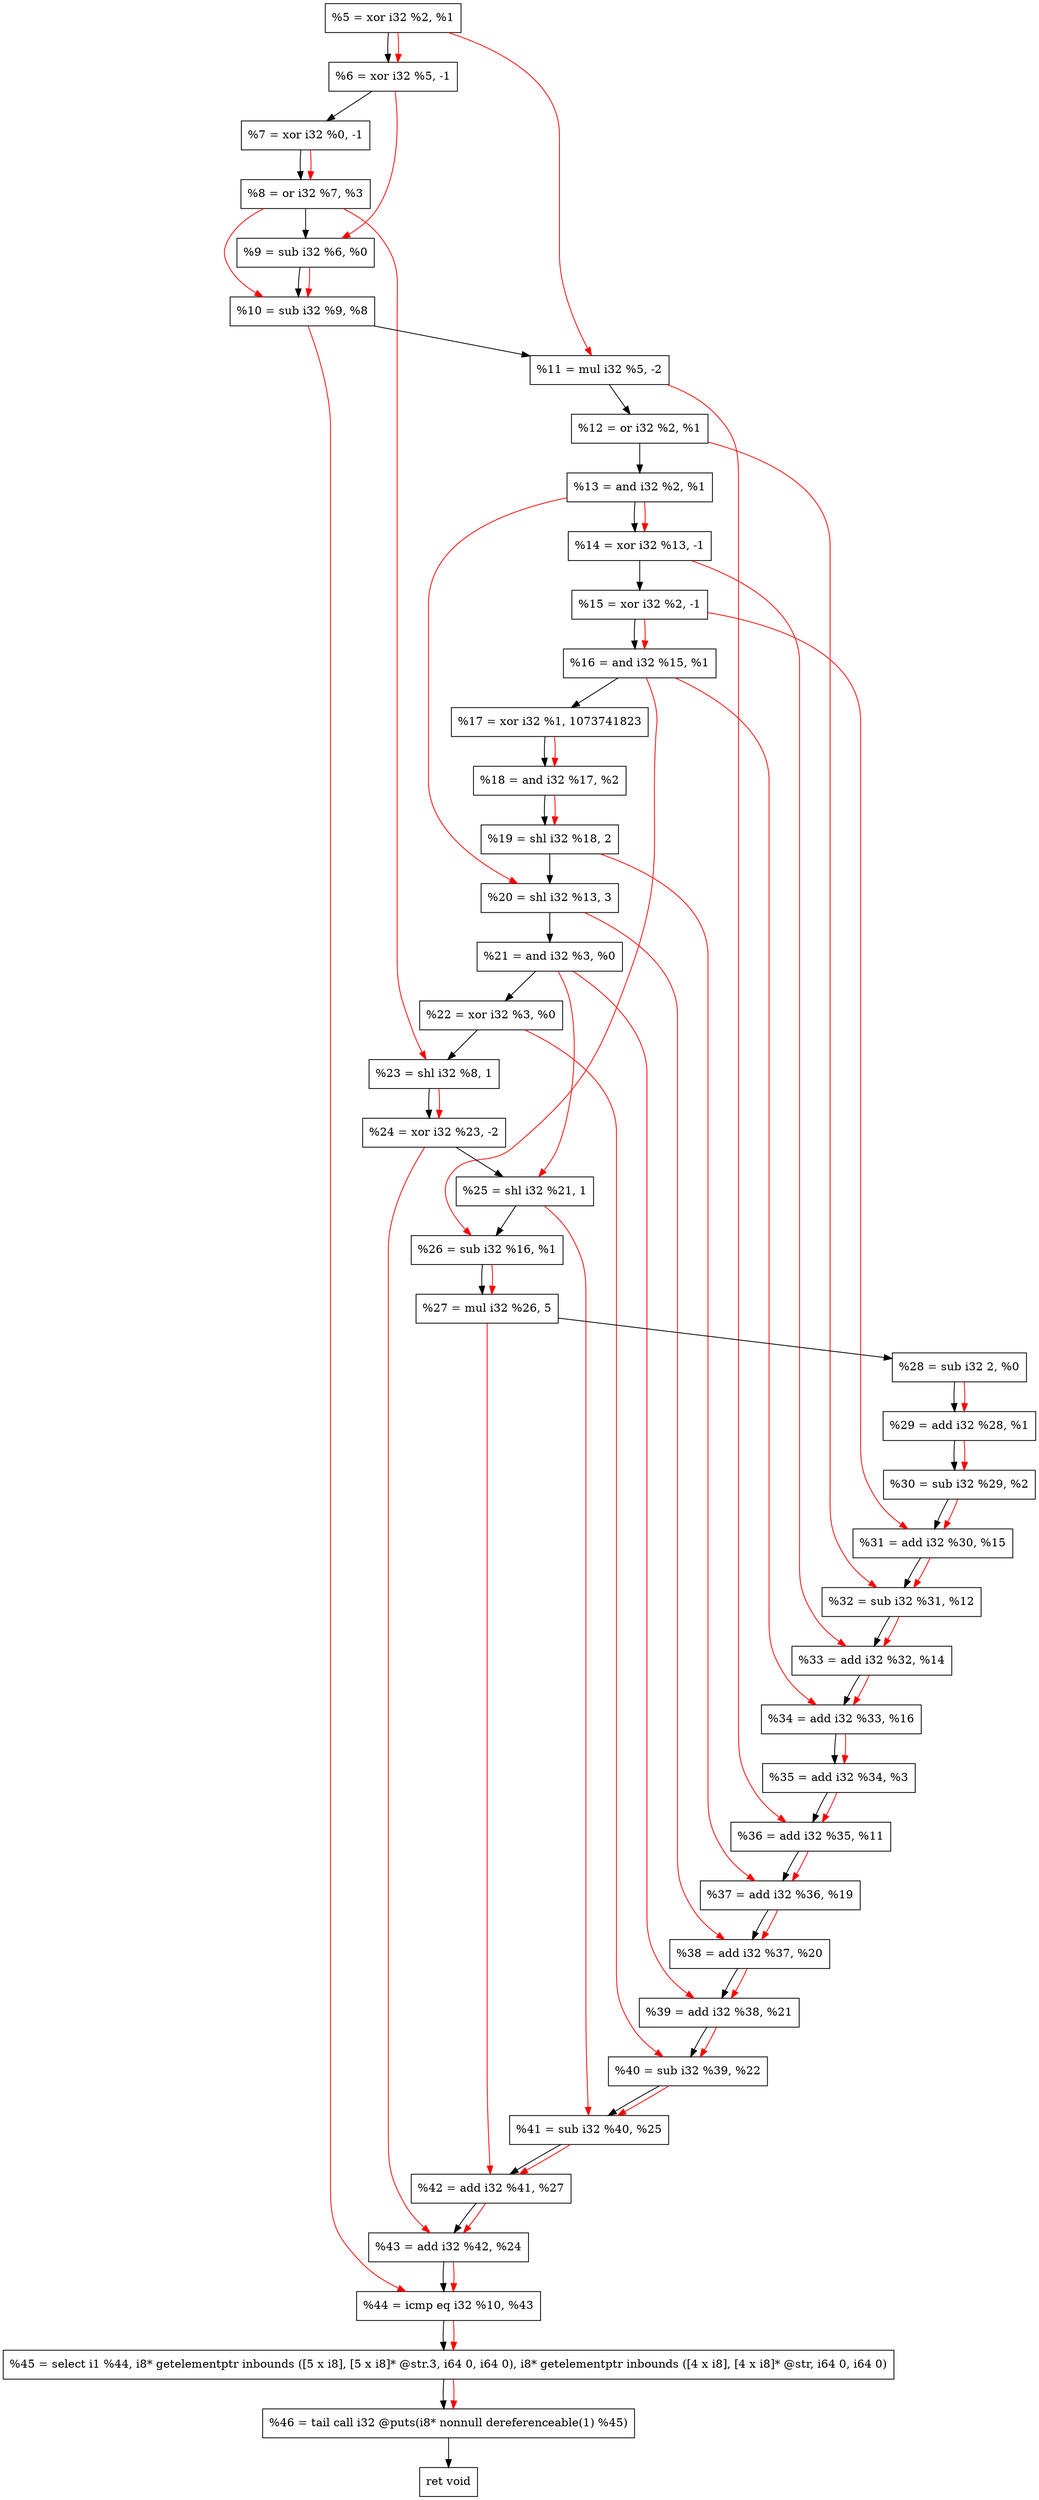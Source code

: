 digraph "DFG for'crackme' function" {
	Node0x1560b20[shape=record, label="  %5 = xor i32 %2, %1"];
	Node0x15611a0[shape=record, label="  %6 = xor i32 %5, -1"];
	Node0x1561210[shape=record, label="  %7 = xor i32 %0, -1"];
	Node0x1561280[shape=record, label="  %8 = or i32 %7, %3"];
	Node0x15612f0[shape=record, label="  %9 = sub i32 %6, %0"];
	Node0x1561360[shape=record, label="  %10 = sub i32 %9, %8"];
	Node0x1561400[shape=record, label="  %11 = mul i32 %5, -2"];
	Node0x1561470[shape=record, label="  %12 = or i32 %2, %1"];
	Node0x15614e0[shape=record, label="  %13 = and i32 %2, %1"];
	Node0x1561550[shape=record, label="  %14 = xor i32 %13, -1"];
	Node0x15615c0[shape=record, label="  %15 = xor i32 %2, -1"];
	Node0x1561630[shape=record, label="  %16 = and i32 %15, %1"];
	Node0x15616d0[shape=record, label="  %17 = xor i32 %1, 1073741823"];
	Node0x1561740[shape=record, label="  %18 = and i32 %17, %2"];
	Node0x15617e0[shape=record, label="  %19 = shl i32 %18, 2"];
	Node0x1561880[shape=record, label="  %20 = shl i32 %13, 3"];
	Node0x15618f0[shape=record, label="  %21 = and i32 %3, %0"];
	Node0x1561960[shape=record, label="  %22 = xor i32 %3, %0"];
	Node0x1561a00[shape=record, label="  %23 = shl i32 %8, 1"];
	Node0x1561a70[shape=record, label="  %24 = xor i32 %23, -2"];
	Node0x1561ae0[shape=record, label="  %25 = shl i32 %21, 1"];
	Node0x1561b50[shape=record, label="  %26 = sub i32 %16, %1"];
	Node0x1561bf0[shape=record, label="  %27 = mul i32 %26, 5"];
	Node0x1561c60[shape=record, label="  %28 = sub i32 2, %0"];
	Node0x1561cd0[shape=record, label="  %29 = add i32 %28, %1"];
	Node0x1561d40[shape=record, label="  %30 = sub i32 %29, %2"];
	Node0x1561db0[shape=record, label="  %31 = add i32 %30, %15"];
	Node0x1561e20[shape=record, label="  %32 = sub i32 %31, %12"];
	Node0x15620a0[shape=record, label="  %33 = add i32 %32, %14"];
	Node0x1562110[shape=record, label="  %34 = add i32 %33, %16"];
	Node0x1562180[shape=record, label="  %35 = add i32 %34, %3"];
	Node0x15621f0[shape=record, label="  %36 = add i32 %35, %11"];
	Node0x1562260[shape=record, label="  %37 = add i32 %36, %19"];
	Node0x15622d0[shape=record, label="  %38 = add i32 %37, %20"];
	Node0x1562340[shape=record, label="  %39 = add i32 %38, %21"];
	Node0x15623b0[shape=record, label="  %40 = sub i32 %39, %22"];
	Node0x1562420[shape=record, label="  %41 = sub i32 %40, %25"];
	Node0x1562490[shape=record, label="  %42 = add i32 %41, %27"];
	Node0x1562500[shape=record, label="  %43 = add i32 %42, %24"];
	Node0x1562570[shape=record, label="  %44 = icmp eq i32 %10, %43"];
	Node0x1501268[shape=record, label="  %45 = select i1 %44, i8* getelementptr inbounds ([5 x i8], [5 x i8]* @str.3, i64 0, i64 0), i8* getelementptr inbounds ([4 x i8], [4 x i8]* @str, i64 0, i64 0)"];
	Node0x1562a10[shape=record, label="  %46 = tail call i32 @puts(i8* nonnull dereferenceable(1) %45)"];
	Node0x1562a60[shape=record, label="  ret void"];
	Node0x1560b20 -> Node0x15611a0;
	Node0x15611a0 -> Node0x1561210;
	Node0x1561210 -> Node0x1561280;
	Node0x1561280 -> Node0x15612f0;
	Node0x15612f0 -> Node0x1561360;
	Node0x1561360 -> Node0x1561400;
	Node0x1561400 -> Node0x1561470;
	Node0x1561470 -> Node0x15614e0;
	Node0x15614e0 -> Node0x1561550;
	Node0x1561550 -> Node0x15615c0;
	Node0x15615c0 -> Node0x1561630;
	Node0x1561630 -> Node0x15616d0;
	Node0x15616d0 -> Node0x1561740;
	Node0x1561740 -> Node0x15617e0;
	Node0x15617e0 -> Node0x1561880;
	Node0x1561880 -> Node0x15618f0;
	Node0x15618f0 -> Node0x1561960;
	Node0x1561960 -> Node0x1561a00;
	Node0x1561a00 -> Node0x1561a70;
	Node0x1561a70 -> Node0x1561ae0;
	Node0x1561ae0 -> Node0x1561b50;
	Node0x1561b50 -> Node0x1561bf0;
	Node0x1561bf0 -> Node0x1561c60;
	Node0x1561c60 -> Node0x1561cd0;
	Node0x1561cd0 -> Node0x1561d40;
	Node0x1561d40 -> Node0x1561db0;
	Node0x1561db0 -> Node0x1561e20;
	Node0x1561e20 -> Node0x15620a0;
	Node0x15620a0 -> Node0x1562110;
	Node0x1562110 -> Node0x1562180;
	Node0x1562180 -> Node0x15621f0;
	Node0x15621f0 -> Node0x1562260;
	Node0x1562260 -> Node0x15622d0;
	Node0x15622d0 -> Node0x1562340;
	Node0x1562340 -> Node0x15623b0;
	Node0x15623b0 -> Node0x1562420;
	Node0x1562420 -> Node0x1562490;
	Node0x1562490 -> Node0x1562500;
	Node0x1562500 -> Node0x1562570;
	Node0x1562570 -> Node0x1501268;
	Node0x1501268 -> Node0x1562a10;
	Node0x1562a10 -> Node0x1562a60;
edge [color=red]
	Node0x1560b20 -> Node0x15611a0;
	Node0x1561210 -> Node0x1561280;
	Node0x15611a0 -> Node0x15612f0;
	Node0x15612f0 -> Node0x1561360;
	Node0x1561280 -> Node0x1561360;
	Node0x1560b20 -> Node0x1561400;
	Node0x15614e0 -> Node0x1561550;
	Node0x15615c0 -> Node0x1561630;
	Node0x15616d0 -> Node0x1561740;
	Node0x1561740 -> Node0x15617e0;
	Node0x15614e0 -> Node0x1561880;
	Node0x1561280 -> Node0x1561a00;
	Node0x1561a00 -> Node0x1561a70;
	Node0x15618f0 -> Node0x1561ae0;
	Node0x1561630 -> Node0x1561b50;
	Node0x1561b50 -> Node0x1561bf0;
	Node0x1561c60 -> Node0x1561cd0;
	Node0x1561cd0 -> Node0x1561d40;
	Node0x1561d40 -> Node0x1561db0;
	Node0x15615c0 -> Node0x1561db0;
	Node0x1561db0 -> Node0x1561e20;
	Node0x1561470 -> Node0x1561e20;
	Node0x1561e20 -> Node0x15620a0;
	Node0x1561550 -> Node0x15620a0;
	Node0x15620a0 -> Node0x1562110;
	Node0x1561630 -> Node0x1562110;
	Node0x1562110 -> Node0x1562180;
	Node0x1562180 -> Node0x15621f0;
	Node0x1561400 -> Node0x15621f0;
	Node0x15621f0 -> Node0x1562260;
	Node0x15617e0 -> Node0x1562260;
	Node0x1562260 -> Node0x15622d0;
	Node0x1561880 -> Node0x15622d0;
	Node0x15622d0 -> Node0x1562340;
	Node0x15618f0 -> Node0x1562340;
	Node0x1562340 -> Node0x15623b0;
	Node0x1561960 -> Node0x15623b0;
	Node0x15623b0 -> Node0x1562420;
	Node0x1561ae0 -> Node0x1562420;
	Node0x1562420 -> Node0x1562490;
	Node0x1561bf0 -> Node0x1562490;
	Node0x1562490 -> Node0x1562500;
	Node0x1561a70 -> Node0x1562500;
	Node0x1561360 -> Node0x1562570;
	Node0x1562500 -> Node0x1562570;
	Node0x1562570 -> Node0x1501268;
	Node0x1501268 -> Node0x1562a10;
}
